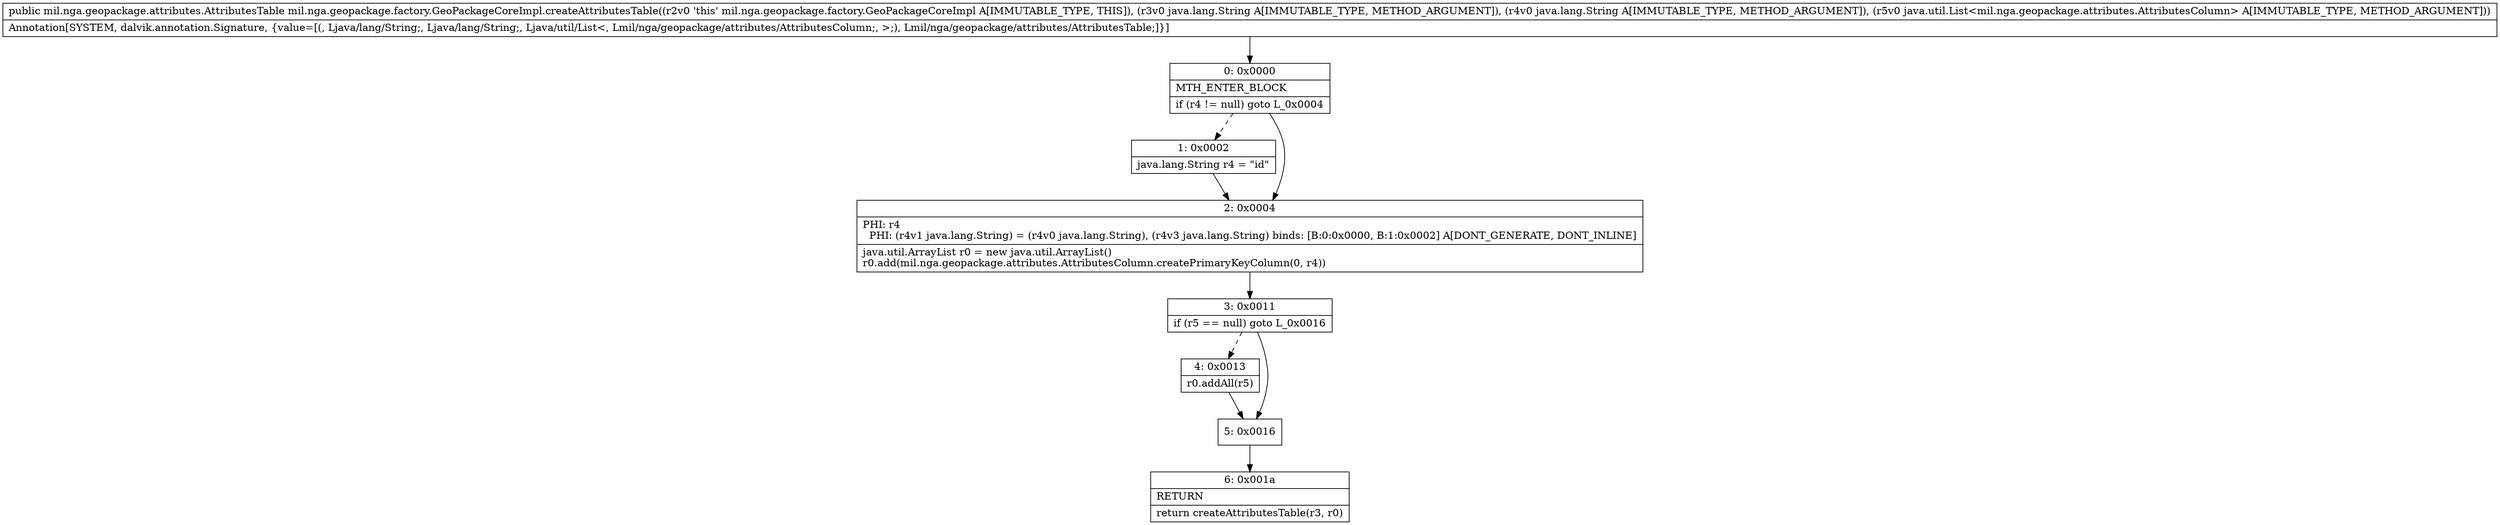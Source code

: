 digraph "CFG formil.nga.geopackage.factory.GeoPackageCoreImpl.createAttributesTable(Ljava\/lang\/String;Ljava\/lang\/String;Ljava\/util\/List;)Lmil\/nga\/geopackage\/attributes\/AttributesTable;" {
Node_0 [shape=record,label="{0\:\ 0x0000|MTH_ENTER_BLOCK\l|if (r4 != null) goto L_0x0004\l}"];
Node_1 [shape=record,label="{1\:\ 0x0002|java.lang.String r4 = \"id\"\l}"];
Node_2 [shape=record,label="{2\:\ 0x0004|PHI: r4 \l  PHI: (r4v1 java.lang.String) = (r4v0 java.lang.String), (r4v3 java.lang.String) binds: [B:0:0x0000, B:1:0x0002] A[DONT_GENERATE, DONT_INLINE]\l|java.util.ArrayList r0 = new java.util.ArrayList()\lr0.add(mil.nga.geopackage.attributes.AttributesColumn.createPrimaryKeyColumn(0, r4))\l}"];
Node_3 [shape=record,label="{3\:\ 0x0011|if (r5 == null) goto L_0x0016\l}"];
Node_4 [shape=record,label="{4\:\ 0x0013|r0.addAll(r5)\l}"];
Node_5 [shape=record,label="{5\:\ 0x0016}"];
Node_6 [shape=record,label="{6\:\ 0x001a|RETURN\l|return createAttributesTable(r3, r0)\l}"];
MethodNode[shape=record,label="{public mil.nga.geopackage.attributes.AttributesTable mil.nga.geopackage.factory.GeoPackageCoreImpl.createAttributesTable((r2v0 'this' mil.nga.geopackage.factory.GeoPackageCoreImpl A[IMMUTABLE_TYPE, THIS]), (r3v0 java.lang.String A[IMMUTABLE_TYPE, METHOD_ARGUMENT]), (r4v0 java.lang.String A[IMMUTABLE_TYPE, METHOD_ARGUMENT]), (r5v0 java.util.List\<mil.nga.geopackage.attributes.AttributesColumn\> A[IMMUTABLE_TYPE, METHOD_ARGUMENT]))  | Annotation[SYSTEM, dalvik.annotation.Signature, \{value=[(, Ljava\/lang\/String;, Ljava\/lang\/String;, Ljava\/util\/List\<, Lmil\/nga\/geopackage\/attributes\/AttributesColumn;, \>;), Lmil\/nga\/geopackage\/attributes\/AttributesTable;]\}]\l}"];
MethodNode -> Node_0;
Node_0 -> Node_1[style=dashed];
Node_0 -> Node_2;
Node_1 -> Node_2;
Node_2 -> Node_3;
Node_3 -> Node_4[style=dashed];
Node_3 -> Node_5;
Node_4 -> Node_5;
Node_5 -> Node_6;
}

